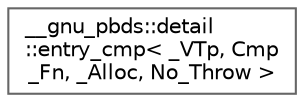digraph "Graphical Class Hierarchy"
{
 // LATEX_PDF_SIZE
  bgcolor="transparent";
  edge [fontname=Helvetica,fontsize=10,labelfontname=Helvetica,labelfontsize=10];
  node [fontname=Helvetica,fontsize=10,shape=box,height=0.2,width=0.4];
  rankdir="LR";
  Node0 [id="Node000000",label="__gnu_pbds::detail\l::entry_cmp\< _VTp, Cmp\l_Fn, _Alloc, No_Throw \>",height=0.2,width=0.4,color="grey40", fillcolor="white", style="filled",URL="$struct____gnu__pbds_1_1detail_1_1entry__cmp.html",tooltip="Entry compare, primary template."];
}
